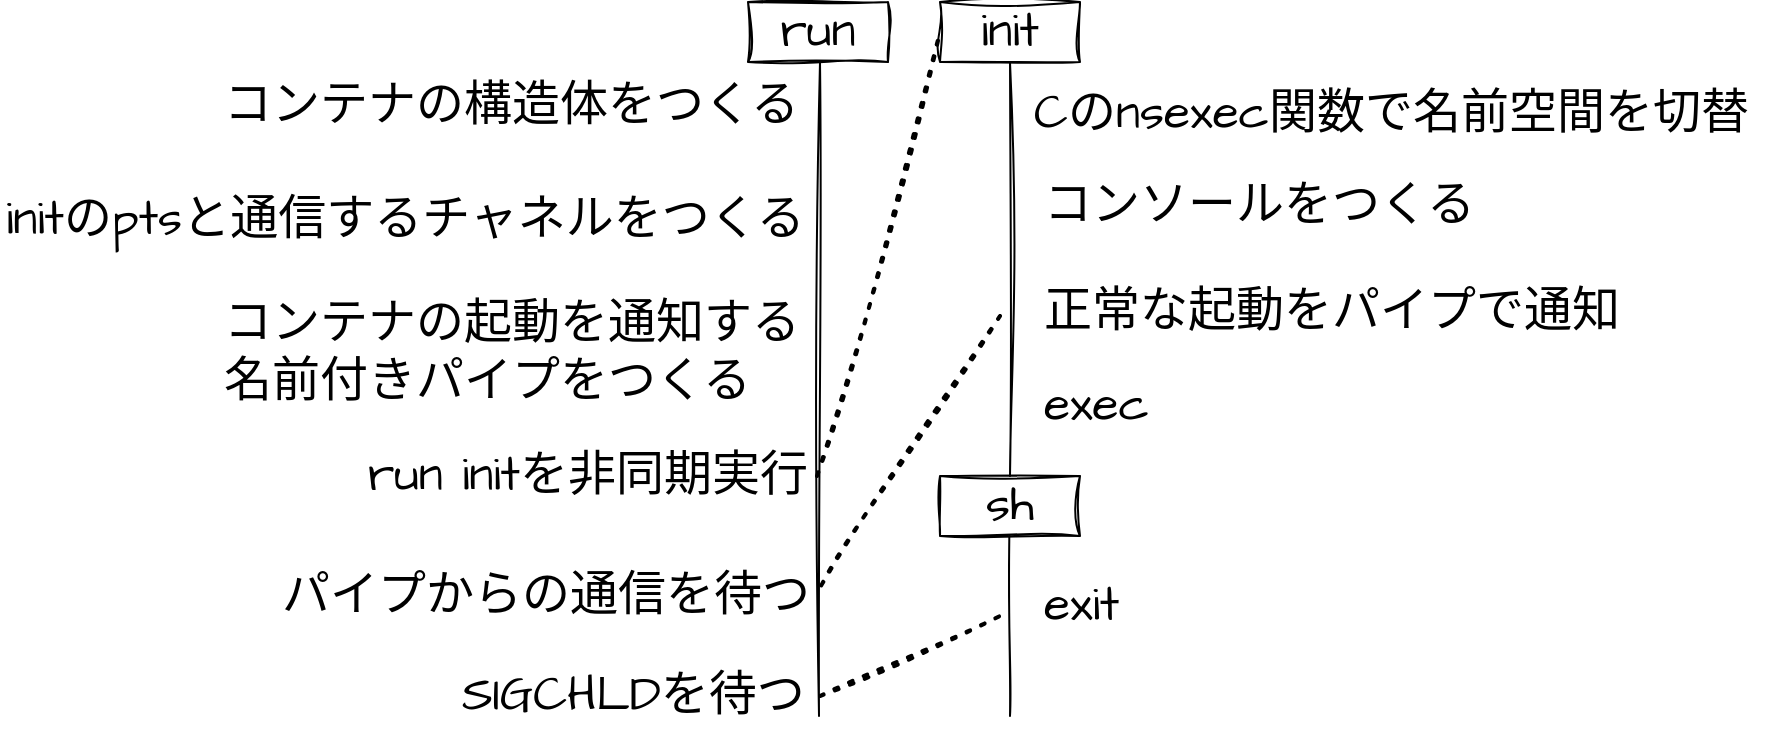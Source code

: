 <mxfile version="25.0.1">
  <diagram id="sAPiVkavU_vM4pkCJuUF" name="ページ1">
    <mxGraphModel dx="2249" dy="746" grid="1" gridSize="10" guides="1" tooltips="1" connect="1" arrows="1" fold="1" page="1" pageScale="1" pageWidth="827" pageHeight="1169" math="0" shadow="0">
      <root>
        <mxCell id="0" />
        <mxCell id="1" parent="0" />
        <mxCell id="2hfiS1e1vaS1avcaZc8Z-17" value="&lt;font style=&quot;font-size: 24px;&quot;&gt;SIGCHLD&lt;/font&gt;&lt;span style=&quot;font-size: 24px; background-color: initial;&quot;&gt;を待つ&lt;/span&gt;" style="text;html=1;align=left;verticalAlign=middle;whiteSpace=wrap;rounded=0;fontFamily=Architects Daughter;fontSource=https%3A%2F%2Ffonts.googleapis.com%2Fcss%3Ffamily%3DArchitects%2BDaughter;sketch=1;curveFitting=1;jiggle=2;strokeColor=none;" parent="1" vertex="1">
          <mxGeometry x="58.5" y="410" width="180" height="40" as="geometry" />
        </mxCell>
        <mxCell id="2hfiS1e1vaS1avcaZc8Z-2" value="&lt;font style=&quot;font-size: 24px;&quot;&gt;run&lt;/font&gt;" style="rounded=0;whiteSpace=wrap;html=1;sketch=1;hachureGap=4;jiggle=2;curveFitting=1;fontFamily=Architects Daughter;fontSource=https%3A%2F%2Ffonts.googleapis.com%2Fcss%3Ffamily%3DArchitects%2BDaughter;fillColor=none;" parent="1" vertex="1">
          <mxGeometry x="204" y="83" width="70" height="30" as="geometry" />
        </mxCell>
        <mxCell id="2hfiS1e1vaS1avcaZc8Z-4" value="" style="endArrow=none;html=1;rounded=0;sketch=1;hachureGap=4;jiggle=2;curveFitting=1;fontFamily=Architects Daughter;fontSource=https%3A%2F%2Ffonts.googleapis.com%2Fcss%3Ffamily%3DArchitects%2BDaughter;entryX=0.5;entryY=1;entryDx=0;entryDy=0;exitX=1;exitY=0.75;exitDx=0;exitDy=0;" parent="1" edge="1">
          <mxGeometry width="50" height="50" relative="1" as="geometry">
            <mxPoint x="239.5" y="440" as="sourcePoint" />
            <mxPoint x="240" y="113" as="targetPoint" />
          </mxGeometry>
        </mxCell>
        <mxCell id="2hfiS1e1vaS1avcaZc8Z-8" value="&lt;font style=&quot;font-size: 24px;&quot;&gt;コンテナの構造体をつくる&lt;/font&gt;" style="text;html=1;align=left;verticalAlign=middle;whiteSpace=wrap;rounded=0;fontFamily=Architects Daughter;fontSource=https%3A%2F%2Ffonts.googleapis.com%2Fcss%3Ffamily%3DArchitects%2BDaughter;sketch=1;curveFitting=1;jiggle=2;strokeColor=none;" parent="1" vertex="1">
          <mxGeometry x="-60" y="120" width="298.5" height="30" as="geometry" />
        </mxCell>
        <mxCell id="2hfiS1e1vaS1avcaZc8Z-10" value="&lt;font style=&quot;font-size: 24px;&quot;&gt;initのptsと通信する&lt;/font&gt;&lt;span style=&quot;font-size: 24px; background-color: initial;&quot;&gt;チャネル&lt;/span&gt;&lt;span style=&quot;font-size: 24px; background-color: initial;&quot;&gt;をつくる&lt;/span&gt;" style="text;html=1;align=left;verticalAlign=middle;whiteSpace=wrap;rounded=0;fontFamily=Architects Daughter;fontSource=https%3A%2F%2Ffonts.googleapis.com%2Fcss%3Ffamily%3DArchitects%2BDaughter;sketch=1;curveFitting=1;jiggle=2;strokeColor=none;" parent="1" vertex="1">
          <mxGeometry x="-169.5" y="170" width="408" height="43" as="geometry" />
        </mxCell>
        <mxCell id="2hfiS1e1vaS1avcaZc8Z-13" value="&lt;font style=&quot;font-size: 24px;&quot;&gt;コンテナの起動を通知する&lt;span style=&quot;background-color: initial;&quot;&gt;名前付きパイプをつくる&lt;/span&gt;&lt;/font&gt;" style="text;html=1;align=left;verticalAlign=middle;whiteSpace=wrap;rounded=0;fontFamily=Architects Daughter;fontSource=https%3A%2F%2Ffonts.googleapis.com%2Fcss%3Ffamily%3DArchitects%2BDaughter;sketch=1;curveFitting=1;jiggle=2;strokeColor=none;" parent="1" vertex="1">
          <mxGeometry x="-60.5" y="223" width="298.5" height="70" as="geometry" />
        </mxCell>
        <mxCell id="2hfiS1e1vaS1avcaZc8Z-15" value="&lt;font style=&quot;font-size: 24px;&quot;&gt;run initを非同期実行&lt;/font&gt;" style="text;html=1;align=left;verticalAlign=middle;whiteSpace=wrap;rounded=0;fontFamily=Architects Daughter;fontSource=https%3A%2F%2Ffonts.googleapis.com%2Fcss%3Ffamily%3DArchitects%2BDaughter;sketch=1;curveFitting=1;jiggle=2;strokeColor=none;" parent="1" vertex="1">
          <mxGeometry x="12" y="300" width="226" height="40" as="geometry" />
        </mxCell>
        <mxCell id="2hfiS1e1vaS1avcaZc8Z-16" value="&lt;font style=&quot;font-size: 24px;&quot;&gt;パイプからの通信を待つ&lt;/font&gt;" style="text;html=1;align=left;verticalAlign=middle;whiteSpace=wrap;rounded=0;fontFamily=Architects Daughter;fontSource=https%3A%2F%2Ffonts.googleapis.com%2Fcss%3Ffamily%3DArchitects%2BDaughter;sketch=1;curveFitting=1;jiggle=2;strokeColor=none;" parent="1" vertex="1">
          <mxGeometry x="-31.5" y="360" width="270" height="40" as="geometry" />
        </mxCell>
        <mxCell id="2hfiS1e1vaS1avcaZc8Z-22" value="" style="endArrow=none;html=1;rounded=0;sketch=1;hachureGap=4;jiggle=2;curveFitting=1;fontFamily=Architects Daughter;fontSource=https%3A%2F%2Ffonts.googleapis.com%2Fcss%3Ffamily%3DArchitects%2BDaughter;entryX=0.5;entryY=1;entryDx=0;entryDy=0;exitX=0.5;exitY=0;exitDx=0;exitDy=0;" parent="1" source="w2JN0z46ybfxZBrAL457-21" target="w2JN0z46ybfxZBrAL457-8" edge="1">
          <mxGeometry width="50" height="50" relative="1" as="geometry">
            <mxPoint x="348" y="320" as="sourcePoint" />
            <mxPoint x="342.33" y="123.0" as="targetPoint" />
          </mxGeometry>
        </mxCell>
        <mxCell id="2hfiS1e1vaS1avcaZc8Z-24" value="&lt;font style=&quot;font-size: 24px;&quot;&gt;Cのnsexec関数で名前空間を切替&lt;/font&gt;" style="text;html=1;align=left;verticalAlign=middle;whiteSpace=wrap;rounded=0;fontFamily=Architects Daughter;fontSource=https%3A%2F%2Ffonts.googleapis.com%2Fcss%3Ffamily%3DArchitects%2BDaughter;sketch=1;curveFitting=1;jiggle=2;strokeColor=none;" parent="1" vertex="1">
          <mxGeometry x="345" y="120" width="370" height="37" as="geometry" />
        </mxCell>
        <mxCell id="2hfiS1e1vaS1avcaZc8Z-25" value="&lt;font style=&quot;font-size: 24px;&quot;&gt;exec&lt;/font&gt;" style="text;html=1;align=left;verticalAlign=middle;whiteSpace=wrap;rounded=0;fontFamily=Architects Daughter;fontSource=https%3A%2F%2Ffonts.googleapis.com%2Fcss%3Ffamily%3DArchitects%2BDaughter;sketch=1;curveFitting=1;jiggle=2;strokeColor=none;" parent="1" vertex="1">
          <mxGeometry x="350" y="270" width="60" height="30" as="geometry" />
        </mxCell>
        <mxCell id="2hfiS1e1vaS1avcaZc8Z-26" value="&lt;font style=&quot;font-size: 24px;&quot;&gt;正常な起動をパイプで通知&lt;/font&gt;" style="text;html=1;align=left;verticalAlign=middle;whiteSpace=wrap;rounded=0;fontFamily=Architects Daughter;fontSource=https%3A%2F%2Ffonts.googleapis.com%2Fcss%3Ffamily%3DArchitects%2BDaughter;sketch=1;curveFitting=1;jiggle=2;strokeColor=none;" parent="1" vertex="1">
          <mxGeometry x="350" y="223" width="340" height="30" as="geometry" />
        </mxCell>
        <mxCell id="2hfiS1e1vaS1avcaZc8Z-28" value="&lt;font style=&quot;font-size: 24px;&quot;&gt;コンソールをつくる&lt;/font&gt;" style="text;html=1;align=left;verticalAlign=middle;whiteSpace=wrap;rounded=0;fontFamily=Architects Daughter;fontSource=https%3A%2F%2Ffonts.googleapis.com%2Fcss%3Ffamily%3DArchitects%2BDaughter;sketch=1;curveFitting=1;jiggle=2;strokeColor=none;" parent="1" vertex="1">
          <mxGeometry x="350" y="170" width="230" height="30" as="geometry" />
        </mxCell>
        <mxCell id="2hfiS1e1vaS1avcaZc8Z-30" value="&lt;font style=&quot;font-size: 24px;&quot;&gt;exit&lt;/font&gt;" style="text;html=1;align=left;verticalAlign=middle;whiteSpace=wrap;rounded=0;fontFamily=Architects Daughter;fontSource=https%3A%2F%2Ffonts.googleapis.com%2Fcss%3Ffamily%3DArchitects%2BDaughter;sketch=1;curveFitting=1;jiggle=2;strokeColor=none;" parent="1" vertex="1">
          <mxGeometry x="350" y="370" width="50" height="30" as="geometry" />
        </mxCell>
        <mxCell id="2hfiS1e1vaS1avcaZc8Z-31" value="" style="endArrow=none;html=1;rounded=0;sketch=1;hachureGap=4;jiggle=2;curveFitting=1;fontFamily=Architects Daughter;fontSource=https%3A%2F%2Ffonts.googleapis.com%2Fcss%3Ffamily%3DArchitects%2BDaughter;entryX=0.5;entryY=1;entryDx=0;entryDy=0;" parent="1" edge="1">
          <mxGeometry width="50" height="50" relative="1" as="geometry">
            <mxPoint x="335" y="440" as="sourcePoint" />
            <mxPoint x="334.66" y="350" as="targetPoint" />
          </mxGeometry>
        </mxCell>
        <mxCell id="w2JN0z46ybfxZBrAL457-8" value="&lt;font style=&quot;font-size: 24px;&quot;&gt;init&lt;/font&gt;" style="rounded=0;whiteSpace=wrap;html=1;sketch=1;hachureGap=4;jiggle=2;curveFitting=1;fontFamily=Architects Daughter;fontSource=https%3A%2F%2Ffonts.googleapis.com%2Fcss%3Ffamily%3DArchitects%2BDaughter;fillColor=none;" vertex="1" parent="1">
          <mxGeometry x="300" y="83" width="70" height="30" as="geometry" />
        </mxCell>
        <mxCell id="w2JN0z46ybfxZBrAL457-21" value="&lt;font style=&quot;font-size: 24px;&quot;&gt;sh&lt;/font&gt;" style="rounded=0;whiteSpace=wrap;html=1;sketch=1;hachureGap=4;jiggle=2;curveFitting=1;fontFamily=Architects Daughter;fontSource=https%3A%2F%2Ffonts.googleapis.com%2Fcss%3Ffamily%3DArchitects%2BDaughter;fillColor=none;" vertex="1" parent="1">
          <mxGeometry x="300" y="320" width="70" height="30" as="geometry" />
        </mxCell>
        <mxCell id="w2JN0z46ybfxZBrAL457-24" value="" style="endArrow=none;dashed=1;html=1;dashPattern=1 3;strokeWidth=2;rounded=0;sketch=1;hachureGap=4;jiggle=2;curveFitting=1;fontFamily=Architects Daughter;fontSource=https%3A%2F%2Ffonts.googleapis.com%2Fcss%3Ffamily%3DArchitects%2BDaughter;" edge="1" parent="1">
          <mxGeometry width="50" height="50" relative="1" as="geometry">
            <mxPoint x="240" y="430" as="sourcePoint" />
            <mxPoint x="330" y="390" as="targetPoint" />
          </mxGeometry>
        </mxCell>
        <mxCell id="w2JN0z46ybfxZBrAL457-25" value="" style="endArrow=none;dashed=1;html=1;dashPattern=1 3;strokeWidth=2;rounded=0;sketch=1;hachureGap=4;jiggle=2;curveFitting=1;fontFamily=Architects Daughter;fontSource=https%3A%2F%2Ffonts.googleapis.com%2Fcss%3Ffamily%3DArchitects%2BDaughter;exitX=1.008;exitY=0.367;exitDx=0;exitDy=0;exitPerimeter=0;" edge="1" parent="1" source="2hfiS1e1vaS1avcaZc8Z-16">
          <mxGeometry width="50" height="50" relative="1" as="geometry">
            <mxPoint x="250" y="440" as="sourcePoint" />
            <mxPoint x="330" y="240" as="targetPoint" />
          </mxGeometry>
        </mxCell>
        <mxCell id="w2JN0z46ybfxZBrAL457-26" value="" style="endArrow=none;dashed=1;html=1;dashPattern=1 3;strokeWidth=2;rounded=0;sketch=1;hachureGap=4;jiggle=2;curveFitting=1;fontFamily=Architects Daughter;fontSource=https%3A%2F%2Ffonts.googleapis.com%2Fcss%3Ffamily%3DArchitects%2BDaughter;exitX=1.008;exitY=0.367;exitDx=0;exitDy=0;exitPerimeter=0;entryX=0;entryY=0.5;entryDx=0;entryDy=0;" edge="1" parent="1" target="w2JN0z46ybfxZBrAL457-8">
          <mxGeometry width="50" height="50" relative="1" as="geometry">
            <mxPoint x="238.5" y="320" as="sourcePoint" />
            <mxPoint x="327.5" y="185" as="targetPoint" />
          </mxGeometry>
        </mxCell>
      </root>
    </mxGraphModel>
  </diagram>
</mxfile>
